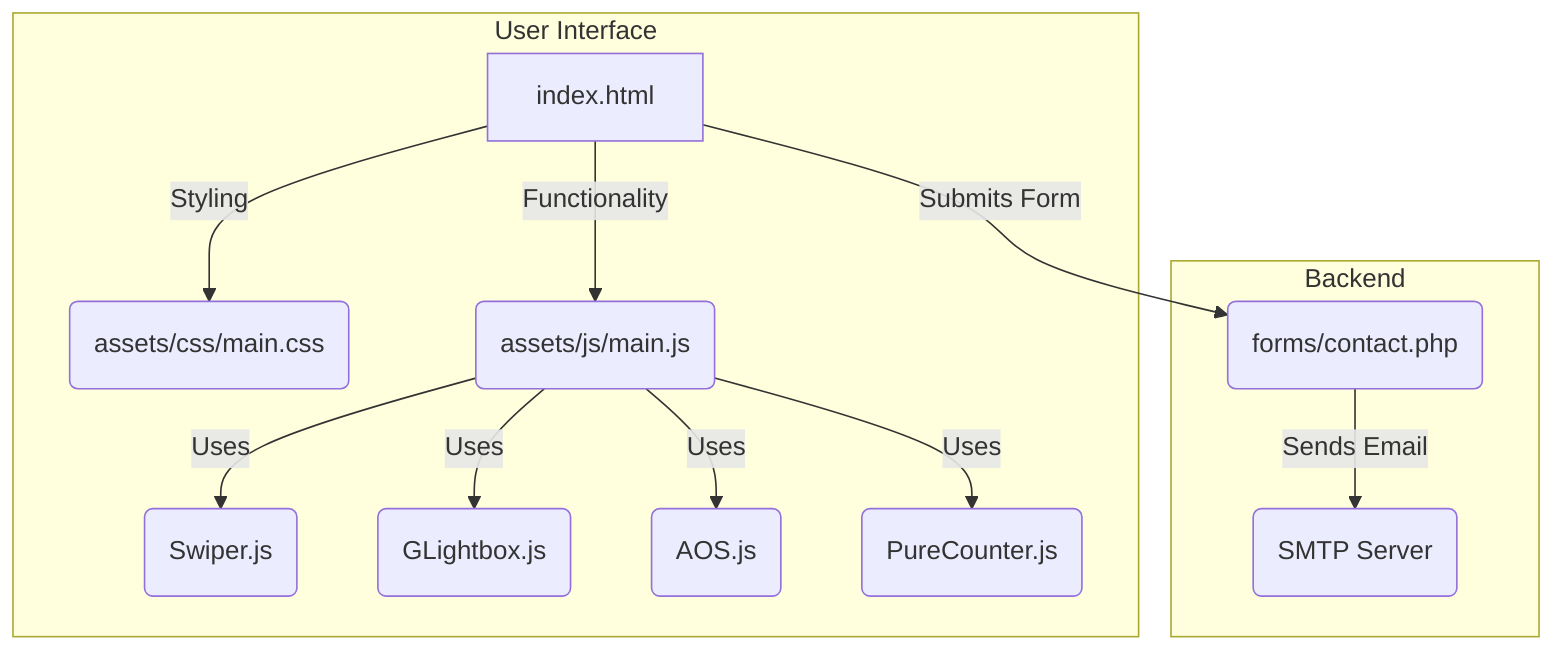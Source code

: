 graph TD
    subgraph User Interface
        A[index.html] -- "Styling" --> B(assets/css/main.css);
        A -- "Functionality" --> C(assets/js/main.js);
        C -- "Uses" --> D(Swiper.js);
        C -- "Uses" --> E(GLightbox.js);
        C -- "Uses" --> F(AOS.js);
        C -- "Uses" --> G(PureCounter.js);
    end

    subgraph Backend
        H(forms/contact.php) -- "Sends Email" --> I(SMTP Server);
    end

    A -- "Submits Form" --> H;